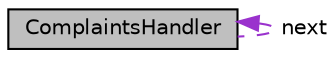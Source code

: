 digraph "ComplaintsHandler"
{
 // LATEX_PDF_SIZE
  edge [fontname="Helvetica",fontsize="10",labelfontname="Helvetica",labelfontsize="10"];
  node [fontname="Helvetica",fontsize="10",shape=record];
  Node1 [label="ComplaintsHandler",height=0.2,width=0.4,color="black", fillcolor="grey75", style="filled", fontcolor="black",tooltip="Base class for ComplaintsHandlers responsible for handling customer complaints."];
  Node1 -> Node1 [dir="back",color="darkorchid3",fontsize="10",style="dashed",label=" next" ,fontname="Helvetica"];
}
